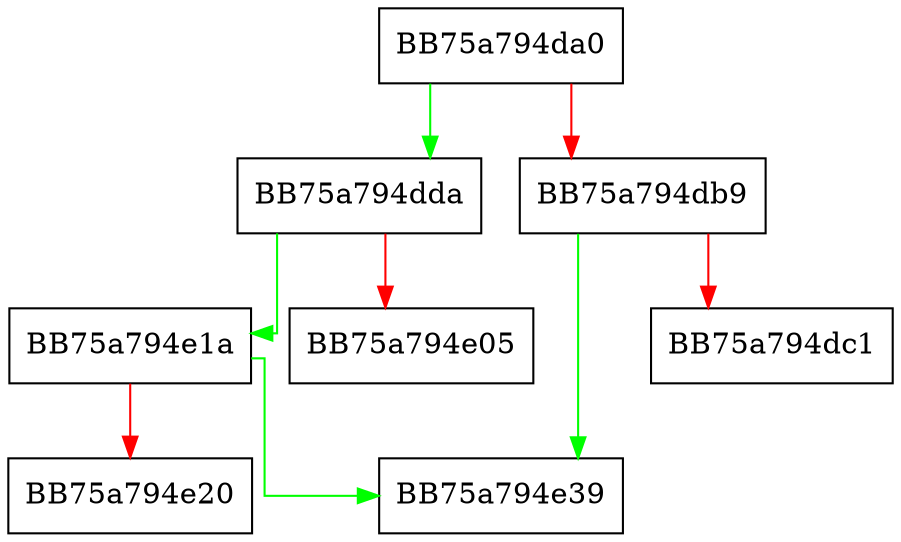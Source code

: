 digraph ispunct {
  node [shape="box"];
  graph [splines=ortho];
  BB75a794da0 -> BB75a794dda [color="green"];
  BB75a794da0 -> BB75a794db9 [color="red"];
  BB75a794db9 -> BB75a794e39 [color="green"];
  BB75a794db9 -> BB75a794dc1 [color="red"];
  BB75a794dda -> BB75a794e1a [color="green"];
  BB75a794dda -> BB75a794e05 [color="red"];
  BB75a794e1a -> BB75a794e39 [color="green"];
  BB75a794e1a -> BB75a794e20 [color="red"];
}